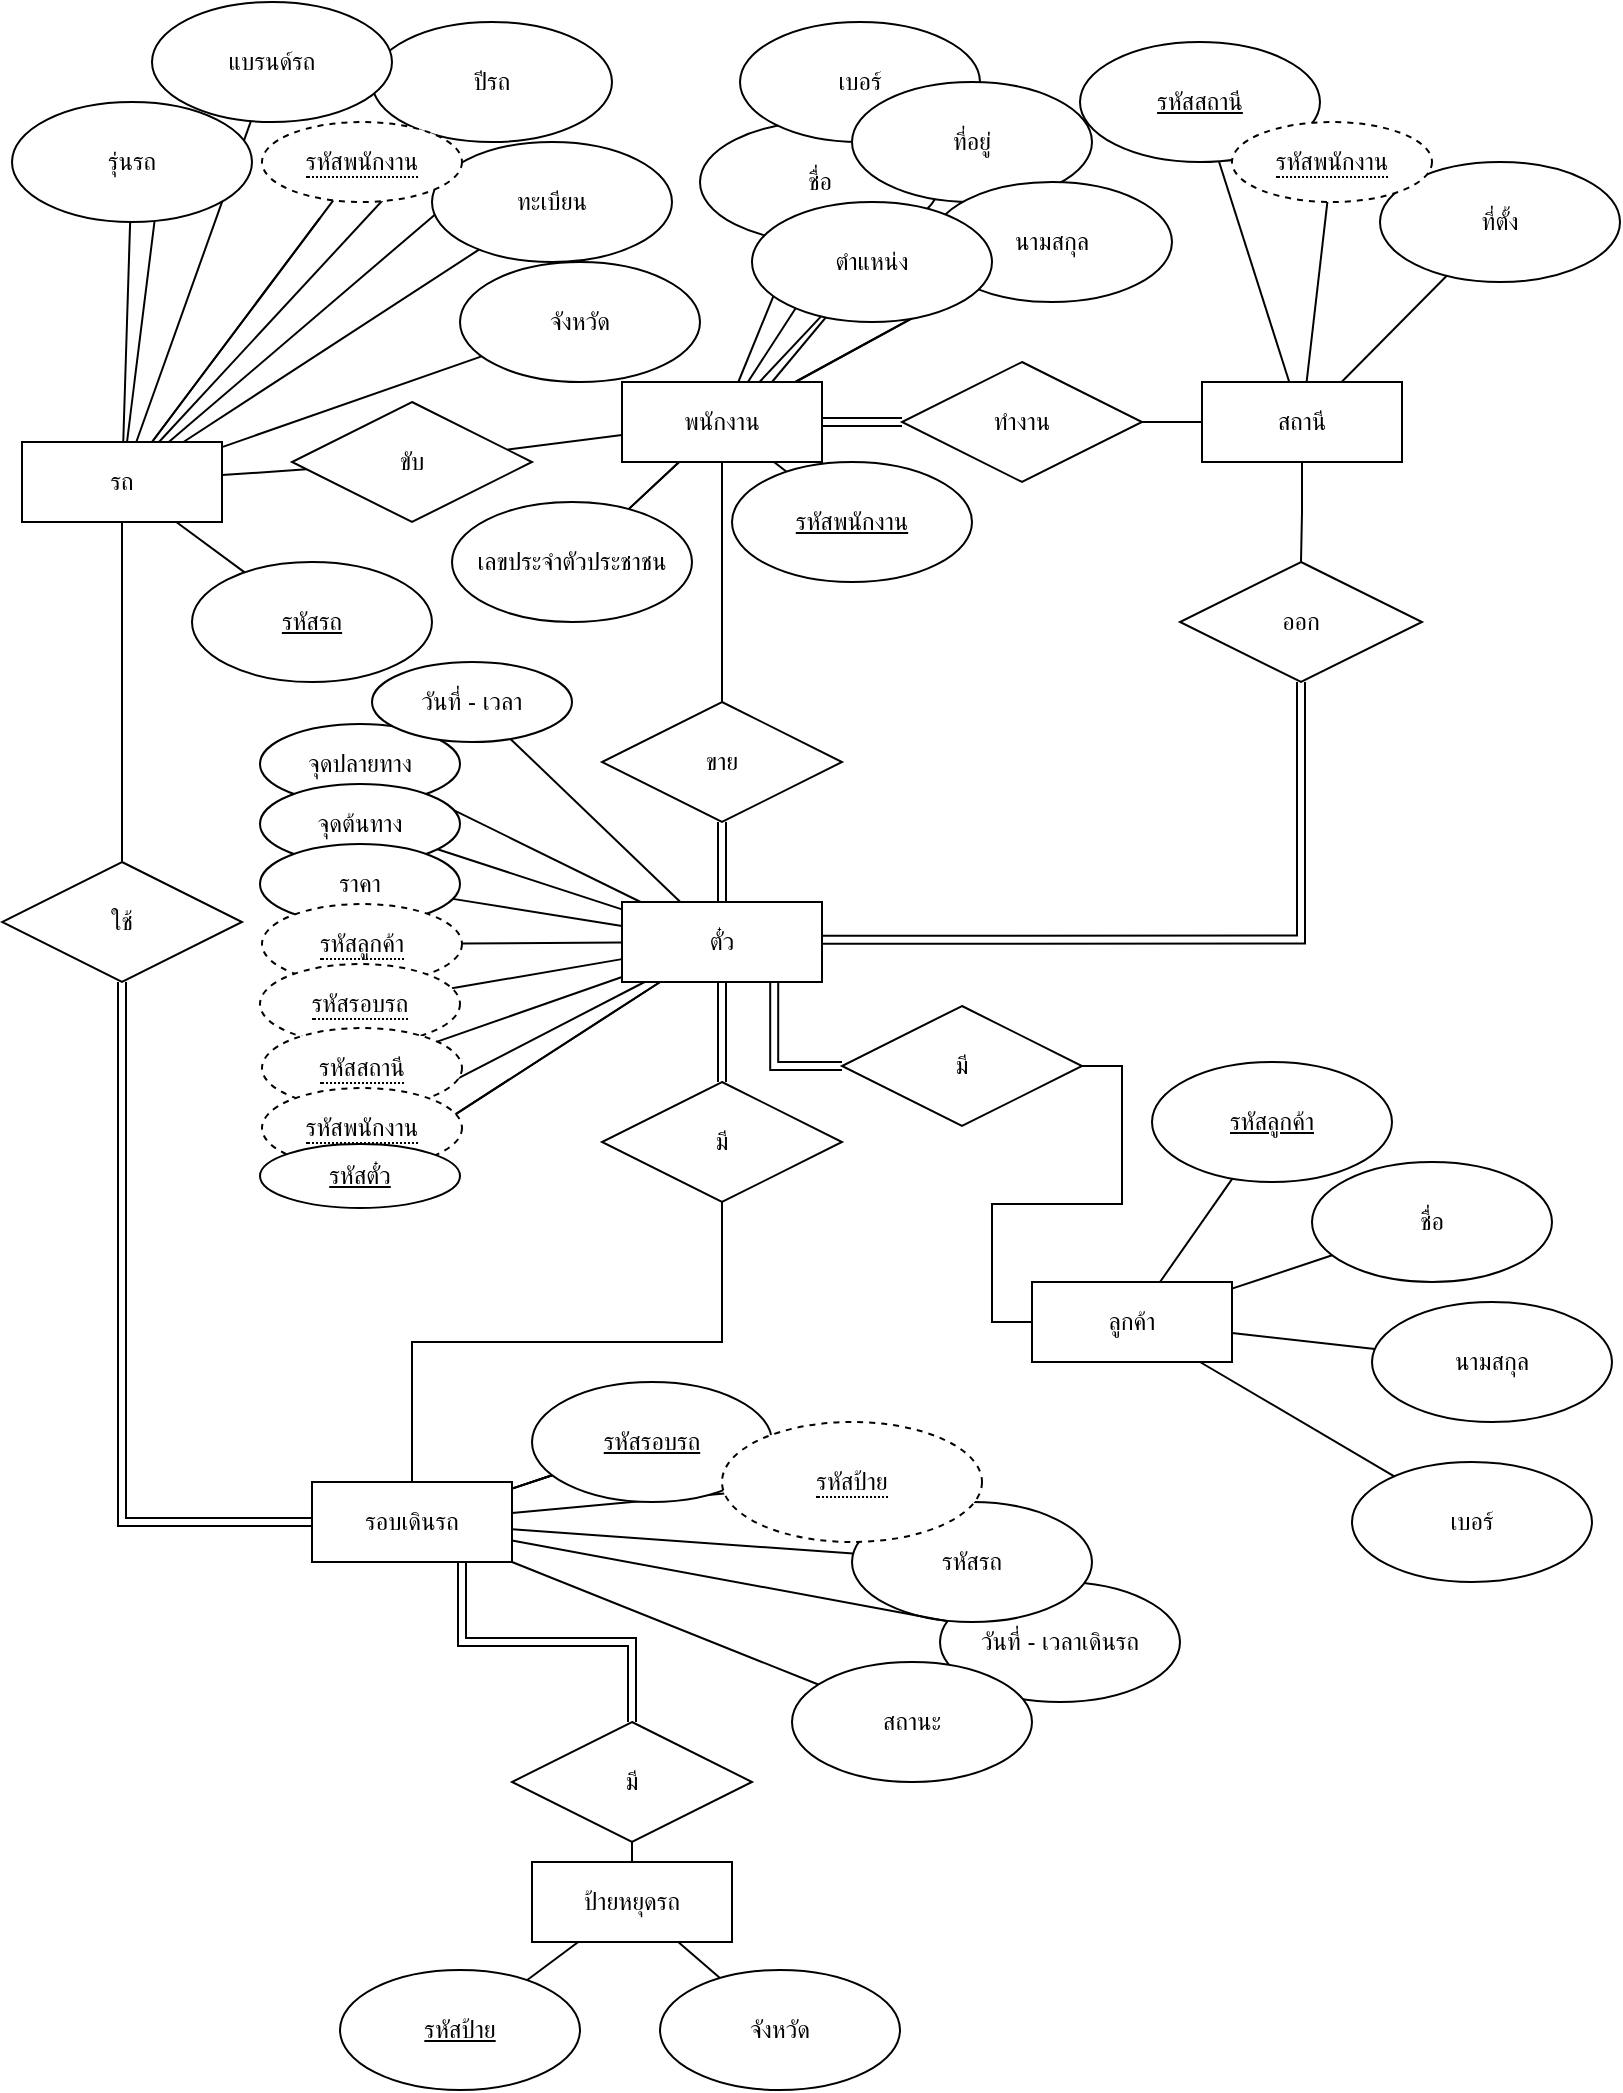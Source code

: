 <mxfile version="20.3.0" type="device"><diagram id="R2lEEEUBdFMjLlhIrx00" name="Page-1"><mxGraphModel dx="794" dy="704" grid="1" gridSize="10" guides="1" tooltips="1" connect="1" arrows="1" fold="1" page="1" pageScale="1" pageWidth="827" pageHeight="1169" math="0" shadow="0" extFonts="Permanent Marker^https://fonts.googleapis.com/css?family=Permanent+Marker"><root><mxCell id="0"/><mxCell id="1" parent="0"/><mxCell id="bOaLwNqWRYwlEml9Cq6w-16" style="rounded=0;orthogonalLoop=1;jettySize=auto;html=1;endArrow=none;endFill=0;" parent="1" source="7gDyJSc9BNdbJkwk0hYv-9" target="7gDyJSc9BNdbJkwk0hYv-102" edge="1"><mxGeometry relative="1" as="geometry"><mxPoint x="341" y="473.702" as="sourcePoint"/><mxPoint x="248.76" y="443.634" as="targetPoint"/></mxGeometry></mxCell><mxCell id="bOaLwNqWRYwlEml9Cq6w-15" style="rounded=0;orthogonalLoop=1;jettySize=auto;html=1;endArrow=none;endFill=0;" parent="1" source="7gDyJSc9BNdbJkwk0hYv-9" target="bOaLwNqWRYwlEml9Cq6w-13" edge="1"><mxGeometry relative="1" as="geometry"><mxPoint x="331" y="463.702" as="sourcePoint"/><mxPoint x="238.76" y="433.634" as="targetPoint"/></mxGeometry></mxCell><mxCell id="7gDyJSc9BNdbJkwk0hYv-48" value="" style="shape=connector;rounded=1;orthogonalLoop=1;jettySize=auto;html=1;labelBackgroundColor=default;strokeColor=default;fontFamily=Helvetica;fontSize=11;fontColor=default;endArrow=none;endFill=0;startArrow=none;" parent="1" source="7gDyJSc9BNdbJkwk0hYv-3" target="7gDyJSc9BNdbJkwk0hYv-47" edge="1"><mxGeometry relative="1" as="geometry"/></mxCell><mxCell id="7gDyJSc9BNdbJkwk0hYv-98" value="วันที่ - เวลาเดินรถ" style="ellipse;whiteSpace=wrap;html=1;" parent="1" vertex="1"><mxGeometry x="480" y="790" width="120" height="60" as="geometry"/></mxCell><mxCell id="7gDyJSc9BNdbJkwk0hYv-96" value="รหัสรถ" style="ellipse;whiteSpace=wrap;html=1;" parent="1" vertex="1"><mxGeometry x="436" y="750" width="120" height="60" as="geometry"/></mxCell><mxCell id="7gDyJSc9BNdbJkwk0hYv-49" value="ปีรถ" style="ellipse;whiteSpace=wrap;html=1;" parent="1" vertex="1"><mxGeometry x="196" y="10" width="120" height="60" as="geometry"/></mxCell><mxCell id="7gDyJSc9BNdbJkwk0hYv-47" value="แบรนด์รถ" style="ellipse;whiteSpace=wrap;html=1;" parent="1" vertex="1"><mxGeometry x="86" width="120" height="60" as="geometry"/></mxCell><mxCell id="7gDyJSc9BNdbJkwk0hYv-34" style="shape=connector;rounded=0;orthogonalLoop=1;jettySize=auto;html=1;labelBackgroundColor=default;strokeColor=default;fontFamily=Helvetica;fontSize=11;fontColor=default;endArrow=none;endFill=0;" parent="1" source="7gDyJSc9BNdbJkwk0hYv-3" target="7gDyJSc9BNdbJkwk0hYv-33" edge="1"><mxGeometry relative="1" as="geometry"/></mxCell><mxCell id="7gDyJSc9BNdbJkwk0hYv-38" style="edgeStyle=orthogonalEdgeStyle;shape=connector;rounded=0;orthogonalLoop=1;jettySize=auto;html=1;exitX=0.5;exitY=1;exitDx=0;exitDy=0;entryX=0.5;entryY=0;entryDx=0;entryDy=0;labelBackgroundColor=default;strokeColor=default;fontFamily=Helvetica;fontSize=11;fontColor=default;endArrow=none;endFill=0;" parent="1" source="7gDyJSc9BNdbJkwk0hYv-3" target="7gDyJSc9BNdbJkwk0hYv-36" edge="1"><mxGeometry relative="1" as="geometry"/></mxCell><mxCell id="7gDyJSc9BNdbJkwk0hYv-42" value="" style="shape=connector;orthogonalLoop=1;jettySize=auto;html=1;labelBackgroundColor=default;strokeColor=default;fontFamily=Helvetica;fontSize=11;fontColor=default;endArrow=none;endFill=0;" parent="1" source="7gDyJSc9BNdbJkwk0hYv-3" target="7gDyJSc9BNdbJkwk0hYv-41" edge="1"><mxGeometry relative="1" as="geometry"/></mxCell><mxCell id="7gDyJSc9BNdbJkwk0hYv-44" value="" style="shape=connector;orthogonalLoop=1;jettySize=auto;html=1;labelBackgroundColor=default;strokeColor=default;fontFamily=Helvetica;fontSize=11;fontColor=default;endArrow=none;endFill=0;shadow=0;sketch=0;entryX=1;entryY=1;entryDx=0;entryDy=0;" parent="1" source="7gDyJSc9BNdbJkwk0hYv-3" edge="1"><mxGeometry relative="1" as="geometry"><mxPoint x="233.426" y="101.213" as="targetPoint"/></mxGeometry></mxCell><mxCell id="7gDyJSc9BNdbJkwk0hYv-46" value="" style="shape=connector;rounded=1;orthogonalLoop=1;jettySize=auto;html=1;labelBackgroundColor=default;strokeColor=default;fontFamily=Helvetica;fontSize=11;fontColor=default;endArrow=none;endFill=0;entryX=0.595;entryY=0.975;entryDx=0;entryDy=0;entryPerimeter=0;" parent="1" source="7gDyJSc9BNdbJkwk0hYv-3" target="7gDyJSc9BNdbJkwk0hYv-45" edge="1"><mxGeometry relative="1" as="geometry"/></mxCell><mxCell id="7gDyJSc9BNdbJkwk0hYv-54" value="" style="shape=connector;rounded=1;orthogonalLoop=1;jettySize=auto;html=1;labelBackgroundColor=default;strokeColor=default;fontFamily=Helvetica;fontSize=11;fontColor=default;endArrow=none;endFill=0;" parent="1" source="7gDyJSc9BNdbJkwk0hYv-3" target="7gDyJSc9BNdbJkwk0hYv-53" edge="1"><mxGeometry relative="1" as="geometry"/></mxCell><mxCell id="7gDyJSc9BNdbJkwk0hYv-133" style="edgeStyle=none;shape=connector;rounded=1;orthogonalLoop=1;jettySize=auto;html=1;labelBackgroundColor=default;strokeColor=default;fontFamily=Helvetica;fontSize=11;fontColor=default;startFill=1;endArrow=none;endFill=0;startArrow=none;" parent="1" source="7gDyJSc9BNdbJkwk0hYv-3" target="7gDyJSc9BNdbJkwk0hYv-49" edge="1"><mxGeometry relative="1" as="geometry"/></mxCell><mxCell id="7gDyJSc9BNdbJkwk0hYv-3" value="รถ" style="whiteSpace=wrap;html=1;align=center;" parent="1" vertex="1"><mxGeometry x="21" y="220" width="100" height="40" as="geometry"/></mxCell><mxCell id="7gDyJSc9BNdbJkwk0hYv-15" style="edgeStyle=orthogonalEdgeStyle;shape=connector;rounded=0;orthogonalLoop=1;jettySize=auto;html=1;exitX=0.5;exitY=1;exitDx=0;exitDy=0;entryX=0.5;entryY=0;entryDx=0;entryDy=0;labelBackgroundColor=default;strokeColor=default;fontFamily=Helvetica;fontSize=11;fontColor=default;endArrow=none;endFill=0;" parent="1" source="7gDyJSc9BNdbJkwk0hYv-4" target="7gDyJSc9BNdbJkwk0hYv-14" edge="1"><mxGeometry relative="1" as="geometry"/></mxCell><mxCell id="7gDyJSc9BNdbJkwk0hYv-31" style="edgeStyle=orthogonalEdgeStyle;shape=link;rounded=0;orthogonalLoop=1;jettySize=auto;html=1;exitX=1;exitY=0.5;exitDx=0;exitDy=0;entryX=0;entryY=0.5;entryDx=0;entryDy=0;labelBackgroundColor=default;strokeColor=default;fontFamily=Helvetica;fontSize=11;fontColor=default;endArrow=none;endFill=0;" parent="1" source="7gDyJSc9BNdbJkwk0hYv-4" target="7gDyJSc9BNdbJkwk0hYv-30" edge="1"><mxGeometry relative="1" as="geometry"/></mxCell><mxCell id="7gDyJSc9BNdbJkwk0hYv-57" value="" style="shape=connector;rounded=1;orthogonalLoop=1;jettySize=auto;html=1;labelBackgroundColor=default;strokeColor=default;fontFamily=Helvetica;fontSize=11;fontColor=default;startFill=1;endArrow=none;endFill=0;" parent="1" source="7gDyJSc9BNdbJkwk0hYv-4" target="7gDyJSc9BNdbJkwk0hYv-56" edge="1"><mxGeometry relative="1" as="geometry"/></mxCell><mxCell id="7gDyJSc9BNdbJkwk0hYv-61" value="" style="shape=connector;rounded=1;orthogonalLoop=1;jettySize=auto;html=1;labelBackgroundColor=default;strokeColor=default;fontFamily=Helvetica;fontSize=11;fontColor=default;startFill=1;endArrow=none;endFill=0;" parent="1" source="7gDyJSc9BNdbJkwk0hYv-4" target="7gDyJSc9BNdbJkwk0hYv-60" edge="1"><mxGeometry relative="1" as="geometry"/></mxCell><mxCell id="7gDyJSc9BNdbJkwk0hYv-62" value="" style="shape=connector;rounded=1;orthogonalLoop=1;jettySize=auto;html=1;labelBackgroundColor=default;strokeColor=default;fontFamily=Helvetica;fontSize=11;fontColor=default;startFill=1;endArrow=none;endFill=0;" parent="1" source="7gDyJSc9BNdbJkwk0hYv-4" target="7gDyJSc9BNdbJkwk0hYv-58" edge="1"><mxGeometry relative="1" as="geometry"/></mxCell><mxCell id="7gDyJSc9BNdbJkwk0hYv-67" value="" style="shape=connector;rounded=1;orthogonalLoop=1;jettySize=auto;html=1;labelBackgroundColor=default;strokeColor=default;fontFamily=Helvetica;fontSize=11;fontColor=default;startFill=1;endArrow=none;endFill=0;startArrow=none;exitX=0.75;exitY=0;exitDx=0;exitDy=0;" parent="1" source="7gDyJSc9BNdbJkwk0hYv-4" target="7gDyJSc9BNdbJkwk0hYv-66" edge="1"><mxGeometry relative="1" as="geometry"/></mxCell><mxCell id="7gDyJSc9BNdbJkwk0hYv-69" value="" style="shape=connector;rounded=1;orthogonalLoop=1;jettySize=auto;html=1;labelBackgroundColor=default;strokeColor=default;fontFamily=Helvetica;fontSize=11;fontColor=default;startFill=1;endArrow=none;endFill=0;" parent="1" source="7gDyJSc9BNdbJkwk0hYv-4" target="7gDyJSc9BNdbJkwk0hYv-68" edge="1"><mxGeometry relative="1" as="geometry"/></mxCell><mxCell id="wVyU1GCvW2kwaJxuCQ8y-5" style="edgeStyle=none;rounded=0;orthogonalLoop=1;jettySize=auto;html=1;endArrow=none;endFill=0;" edge="1" parent="1" source="7gDyJSc9BNdbJkwk0hYv-4" target="wVyU1GCvW2kwaJxuCQ8y-4"><mxGeometry relative="1" as="geometry"/></mxCell><mxCell id="7gDyJSc9BNdbJkwk0hYv-4" value="พนักงาน" style="whiteSpace=wrap;html=1;align=center;" parent="1" vertex="1"><mxGeometry x="321" y="190" width="100" height="40" as="geometry"/></mxCell><mxCell id="7gDyJSc9BNdbJkwk0hYv-18" style="edgeStyle=orthogonalEdgeStyle;shape=connector;rounded=0;orthogonalLoop=1;jettySize=auto;html=1;exitX=0.5;exitY=1;exitDx=0;exitDy=0;entryX=0.5;entryY=0;entryDx=0;entryDy=0;labelBackgroundColor=default;strokeColor=default;fontFamily=Helvetica;fontSize=11;fontColor=default;endArrow=none;endFill=0;" parent="1" source="7gDyJSc9BNdbJkwk0hYv-5" target="7gDyJSc9BNdbJkwk0hYv-17" edge="1"><mxGeometry relative="1" as="geometry"/></mxCell><mxCell id="7gDyJSc9BNdbJkwk0hYv-72" value="" style="edgeStyle=none;shape=connector;rounded=1;orthogonalLoop=1;jettySize=auto;html=1;labelBackgroundColor=default;strokeColor=default;fontFamily=Helvetica;fontSize=11;fontColor=default;startFill=1;endArrow=none;endFill=0;" parent="1" source="7gDyJSc9BNdbJkwk0hYv-5" target="7gDyJSc9BNdbJkwk0hYv-71" edge="1"><mxGeometry relative="1" as="geometry"/></mxCell><mxCell id="7gDyJSc9BNdbJkwk0hYv-74" value="" style="edgeStyle=none;shape=connector;rounded=1;orthogonalLoop=1;jettySize=auto;html=1;labelBackgroundColor=default;strokeColor=default;fontFamily=Helvetica;fontSize=11;fontColor=default;startFill=1;endArrow=none;endFill=0;" parent="1" source="7gDyJSc9BNdbJkwk0hYv-5" target="bOaLwNqWRYwlEml9Cq6w-3" edge="1"><mxGeometry relative="1" as="geometry"/></mxCell><mxCell id="7gDyJSc9BNdbJkwk0hYv-76" value="" style="edgeStyle=none;shape=connector;rounded=1;orthogonalLoop=1;jettySize=auto;html=1;labelBackgroundColor=default;strokeColor=default;fontFamily=Helvetica;fontSize=11;fontColor=default;startFill=1;endArrow=none;endFill=0;" parent="1" source="7gDyJSc9BNdbJkwk0hYv-5" target="7gDyJSc9BNdbJkwk0hYv-75" edge="1"><mxGeometry relative="1" as="geometry"/></mxCell><mxCell id="7gDyJSc9BNdbJkwk0hYv-5" value="สถานี" style="whiteSpace=wrap;html=1;align=center;" parent="1" vertex="1"><mxGeometry x="611" y="190" width="100" height="40" as="geometry"/></mxCell><mxCell id="7gDyJSc9BNdbJkwk0hYv-28" style="shape=connector;rounded=0;orthogonalLoop=1;jettySize=auto;html=1;exitX=0.5;exitY=0;exitDx=0;exitDy=0;labelBackgroundColor=default;strokeColor=default;fontFamily=Helvetica;fontSize=11;fontColor=default;endArrow=none;endFill=0;" parent="1" source="7gDyJSc9BNdbJkwk0hYv-7" target="7gDyJSc9BNdbJkwk0hYv-27" edge="1"><mxGeometry relative="1" as="geometry"/></mxCell><mxCell id="7gDyJSc9BNdbJkwk0hYv-82" value="" style="edgeStyle=none;shape=connector;rounded=1;orthogonalLoop=1;jettySize=auto;html=1;labelBackgroundColor=default;strokeColor=default;fontFamily=Helvetica;fontSize=11;fontColor=default;startFill=1;endArrow=none;endFill=0;" parent="1" source="7gDyJSc9BNdbJkwk0hYv-7" target="7gDyJSc9BNdbJkwk0hYv-81" edge="1"><mxGeometry relative="1" as="geometry"/></mxCell><mxCell id="7gDyJSc9BNdbJkwk0hYv-86" value="" style="edgeStyle=none;shape=connector;rounded=1;orthogonalLoop=1;jettySize=auto;html=1;labelBackgroundColor=default;strokeColor=default;fontFamily=Helvetica;fontSize=11;fontColor=default;startFill=1;endArrow=none;endFill=0;" parent="1" source="7gDyJSc9BNdbJkwk0hYv-7" target="7gDyJSc9BNdbJkwk0hYv-85" edge="1"><mxGeometry relative="1" as="geometry"/></mxCell><mxCell id="7gDyJSc9BNdbJkwk0hYv-7" value="ป้ายหยุดรถ" style="whiteSpace=wrap;html=1;align=center;" parent="1" vertex="1"><mxGeometry x="276" y="930" width="100" height="40" as="geometry"/></mxCell><mxCell id="7gDyJSc9BNdbJkwk0hYv-21" style="edgeStyle=orthogonalEdgeStyle;shape=connector;rounded=0;orthogonalLoop=1;jettySize=auto;html=1;exitX=0.5;exitY=0;exitDx=0;exitDy=0;entryX=0.5;entryY=1;entryDx=0;entryDy=0;labelBackgroundColor=default;strokeColor=default;fontFamily=Helvetica;fontSize=11;fontColor=default;endArrow=none;endFill=0;" parent="1" source="7gDyJSc9BNdbJkwk0hYv-8" target="7gDyJSc9BNdbJkwk0hYv-20" edge="1"><mxGeometry relative="1" as="geometry"/></mxCell><mxCell id="7gDyJSc9BNdbJkwk0hYv-89" value="" style="edgeStyle=none;shape=connector;rounded=1;orthogonalLoop=1;jettySize=auto;html=1;labelBackgroundColor=default;strokeColor=default;fontFamily=Helvetica;fontSize=11;fontColor=default;startFill=1;endArrow=none;endFill=0;" parent="1" source="7gDyJSc9BNdbJkwk0hYv-8" target="7gDyJSc9BNdbJkwk0hYv-88" edge="1"><mxGeometry relative="1" as="geometry"/></mxCell><mxCell id="7gDyJSc9BNdbJkwk0hYv-90" value="" style="edgeStyle=none;shape=connector;rounded=1;orthogonalLoop=1;jettySize=auto;html=1;labelBackgroundColor=default;strokeColor=default;fontFamily=Helvetica;fontSize=11;fontColor=default;startFill=1;endArrow=none;endFill=0;" parent="1" source="7gDyJSc9BNdbJkwk0hYv-8" target="7gDyJSc9BNdbJkwk0hYv-88" edge="1"><mxGeometry relative="1" as="geometry"/></mxCell><mxCell id="7gDyJSc9BNdbJkwk0hYv-92" value="" style="edgeStyle=none;shape=connector;rounded=1;orthogonalLoop=1;jettySize=auto;html=1;labelBackgroundColor=default;strokeColor=default;fontFamily=Helvetica;fontSize=11;fontColor=default;startFill=1;endArrow=none;endFill=0;" parent="1" source="7gDyJSc9BNdbJkwk0hYv-8" target="bOaLwNqWRYwlEml9Cq6w-17" edge="1"><mxGeometry relative="1" as="geometry"><mxPoint x="356.298" y="752.985" as="targetPoint"/></mxGeometry></mxCell><mxCell id="7gDyJSc9BNdbJkwk0hYv-93" value="" style="edgeStyle=none;shape=connector;rounded=1;orthogonalLoop=1;jettySize=auto;html=1;labelBackgroundColor=default;strokeColor=default;fontFamily=Helvetica;fontSize=11;fontColor=default;startFill=1;endArrow=none;endFill=0;" parent="1" source="7gDyJSc9BNdbJkwk0hYv-8" target="7gDyJSc9BNdbJkwk0hYv-88" edge="1"><mxGeometry relative="1" as="geometry"/></mxCell><mxCell id="7gDyJSc9BNdbJkwk0hYv-97" value="" style="edgeStyle=none;shape=connector;rounded=1;orthogonalLoop=1;jettySize=auto;html=1;labelBackgroundColor=default;strokeColor=default;fontFamily=Helvetica;fontSize=11;fontColor=default;startFill=1;endArrow=none;endFill=0;" parent="1" source="7gDyJSc9BNdbJkwk0hYv-8" target="7gDyJSc9BNdbJkwk0hYv-96" edge="1"><mxGeometry relative="1" as="geometry"/></mxCell><mxCell id="7gDyJSc9BNdbJkwk0hYv-99" value="" style="edgeStyle=none;shape=connector;rounded=1;orthogonalLoop=1;jettySize=auto;html=1;labelBackgroundColor=default;strokeColor=default;fontFamily=Helvetica;fontSize=11;fontColor=default;startFill=1;endArrow=none;endFill=0;" parent="1" source="7gDyJSc9BNdbJkwk0hYv-8" target="7gDyJSc9BNdbJkwk0hYv-98" edge="1"><mxGeometry relative="1" as="geometry"/></mxCell><mxCell id="7gDyJSc9BNdbJkwk0hYv-101" value="" style="edgeStyle=none;shape=connector;rounded=1;orthogonalLoop=1;jettySize=auto;html=1;labelBackgroundColor=default;strokeColor=default;fontFamily=Helvetica;fontSize=11;fontColor=default;startFill=1;endArrow=none;endFill=0;" parent="1" source="7gDyJSc9BNdbJkwk0hYv-8" target="7gDyJSc9BNdbJkwk0hYv-100" edge="1"><mxGeometry relative="1" as="geometry"/></mxCell><mxCell id="7gDyJSc9BNdbJkwk0hYv-8" value="รอบเดินรถ" style="whiteSpace=wrap;html=1;align=center;" parent="1" vertex="1"><mxGeometry x="166" y="740" width="100" height="40" as="geometry"/></mxCell><mxCell id="7gDyJSc9BNdbJkwk0hYv-12" style="edgeStyle=orthogonalEdgeStyle;rounded=0;orthogonalLoop=1;jettySize=auto;html=1;exitX=0.761;exitY=0.999;exitDx=0;exitDy=0;entryX=0;entryY=0.5;entryDx=0;entryDy=0;endArrow=none;endFill=0;shape=link;exitPerimeter=0;" parent="1" source="7gDyJSc9BNdbJkwk0hYv-9" target="7gDyJSc9BNdbJkwk0hYv-11" edge="1"><mxGeometry relative="1" as="geometry"/></mxCell><mxCell id="7gDyJSc9BNdbJkwk0hYv-103" value="" style="edgeStyle=none;shape=connector;rounded=1;orthogonalLoop=1;jettySize=auto;html=1;labelBackgroundColor=default;strokeColor=default;fontFamily=Helvetica;fontSize=11;fontColor=default;startFill=1;endArrow=none;endFill=0;" parent="1" source="7gDyJSc9BNdbJkwk0hYv-9" target="7gDyJSc9BNdbJkwk0hYv-102" edge="1"><mxGeometry relative="1" as="geometry"/></mxCell><mxCell id="7gDyJSc9BNdbJkwk0hYv-105" value="" style="edgeStyle=none;shape=connector;rounded=1;orthogonalLoop=1;jettySize=auto;html=1;labelBackgroundColor=default;strokeColor=default;fontFamily=Helvetica;fontSize=11;fontColor=default;startFill=1;endArrow=none;endFill=0;" parent="1" source="7gDyJSc9BNdbJkwk0hYv-9" target="bOaLwNqWRYwlEml9Cq6w-6" edge="1"><mxGeometry relative="1" as="geometry"><mxPoint x="262.852" y="513.259" as="targetPoint"/></mxGeometry></mxCell><mxCell id="7gDyJSc9BNdbJkwk0hYv-107" value="" style="edgeStyle=none;shape=connector;rounded=1;orthogonalLoop=1;jettySize=auto;html=1;labelBackgroundColor=default;strokeColor=default;fontFamily=Helvetica;fontSize=11;fontColor=default;startFill=1;endArrow=none;endFill=0;" parent="1" source="7gDyJSc9BNdbJkwk0hYv-9" target="bOaLwNqWRYwlEml9Cq6w-8" edge="1"><mxGeometry relative="1" as="geometry"><mxPoint x="273.719" y="483.808" as="targetPoint"/></mxGeometry></mxCell><mxCell id="7gDyJSc9BNdbJkwk0hYv-111" value="" style="edgeStyle=none;shape=connector;rounded=1;orthogonalLoop=1;jettySize=auto;html=1;labelBackgroundColor=default;strokeColor=default;fontFamily=Helvetica;fontSize=11;fontColor=default;startFill=1;endArrow=none;endFill=0;" parent="1" source="7gDyJSc9BNdbJkwk0hYv-9" target="bOaLwNqWRYwlEml9Cq6w-10" edge="1"><mxGeometry relative="1" as="geometry"><mxPoint x="233.765" y="439.672" as="targetPoint"/></mxGeometry></mxCell><mxCell id="7gDyJSc9BNdbJkwk0hYv-116" value="" style="edgeStyle=none;shape=connector;rounded=1;orthogonalLoop=1;jettySize=auto;html=1;labelBackgroundColor=default;strokeColor=default;fontFamily=Helvetica;fontSize=11;fontColor=default;startFill=1;endArrow=none;endFill=0;" parent="1" source="7gDyJSc9BNdbJkwk0hYv-9" target="7gDyJSc9BNdbJkwk0hYv-115" edge="1"><mxGeometry relative="1" as="geometry"/></mxCell><mxCell id="bOaLwNqWRYwlEml9Cq6w-14" style="rounded=0;orthogonalLoop=1;jettySize=auto;html=1;endArrow=none;endFill=0;" parent="1" source="7gDyJSc9BNdbJkwk0hYv-9" target="bOaLwNqWRYwlEml9Cq6w-12" edge="1"><mxGeometry relative="1" as="geometry"/></mxCell><mxCell id="wVyU1GCvW2kwaJxuCQ8y-2" style="rounded=0;orthogonalLoop=1;jettySize=auto;html=1;endArrow=none;endFill=0;" edge="1" parent="1" source="7gDyJSc9BNdbJkwk0hYv-9" target="wVyU1GCvW2kwaJxuCQ8y-1"><mxGeometry relative="1" as="geometry"/></mxCell><mxCell id="7gDyJSc9BNdbJkwk0hYv-9" value="ตั๋ว" style="whiteSpace=wrap;html=1;align=center;" parent="1" vertex="1"><mxGeometry x="321" y="450" width="100" height="40" as="geometry"/></mxCell><mxCell id="7gDyJSc9BNdbJkwk0hYv-13" style="edgeStyle=orthogonalEdgeStyle;rounded=0;orthogonalLoop=1;jettySize=auto;html=1;exitX=0;exitY=0.5;exitDx=0;exitDy=0;entryX=1;entryY=0.5;entryDx=0;entryDy=0;endArrow=none;endFill=0;" parent="1" source="7gDyJSc9BNdbJkwk0hYv-10" target="7gDyJSc9BNdbJkwk0hYv-11" edge="1"><mxGeometry relative="1" as="geometry"/></mxCell><mxCell id="7gDyJSc9BNdbJkwk0hYv-118" value="" style="edgeStyle=none;shape=connector;rounded=1;orthogonalLoop=1;jettySize=auto;html=1;labelBackgroundColor=default;strokeColor=default;fontFamily=Helvetica;fontSize=11;fontColor=default;startFill=1;endArrow=none;endFill=0;" parent="1" source="7gDyJSc9BNdbJkwk0hYv-10" target="7gDyJSc9BNdbJkwk0hYv-117" edge="1"><mxGeometry relative="1" as="geometry"/></mxCell><mxCell id="7gDyJSc9BNdbJkwk0hYv-120" value="" style="edgeStyle=none;shape=connector;rounded=1;orthogonalLoop=1;jettySize=auto;html=1;labelBackgroundColor=default;strokeColor=default;fontFamily=Helvetica;fontSize=11;fontColor=default;startFill=1;endArrow=none;endFill=0;" parent="1" source="7gDyJSc9BNdbJkwk0hYv-10" target="7gDyJSc9BNdbJkwk0hYv-119" edge="1"><mxGeometry relative="1" as="geometry"/></mxCell><mxCell id="7gDyJSc9BNdbJkwk0hYv-122" value="" style="edgeStyle=none;shape=connector;rounded=1;orthogonalLoop=1;jettySize=auto;html=1;labelBackgroundColor=default;strokeColor=default;fontFamily=Helvetica;fontSize=11;fontColor=default;startFill=1;endArrow=none;endFill=0;" parent="1" source="7gDyJSc9BNdbJkwk0hYv-10" target="7gDyJSc9BNdbJkwk0hYv-121" edge="1"><mxGeometry relative="1" as="geometry"/></mxCell><mxCell id="7gDyJSc9BNdbJkwk0hYv-124" value="" style="edgeStyle=none;shape=connector;rounded=1;orthogonalLoop=1;jettySize=auto;html=1;labelBackgroundColor=default;strokeColor=default;fontFamily=Helvetica;fontSize=11;fontColor=default;startFill=1;endArrow=none;endFill=0;" parent="1" source="7gDyJSc9BNdbJkwk0hYv-10" target="7gDyJSc9BNdbJkwk0hYv-123" edge="1"><mxGeometry relative="1" as="geometry"/></mxCell><mxCell id="7gDyJSc9BNdbJkwk0hYv-10" value="ลูกค้า" style="whiteSpace=wrap;html=1;align=center;" parent="1" vertex="1"><mxGeometry x="526" y="640" width="100" height="40" as="geometry"/></mxCell><mxCell id="7gDyJSc9BNdbJkwk0hYv-11" value="มี" style="shape=rhombus;perimeter=rhombusPerimeter;whiteSpace=wrap;html=1;align=center;" parent="1" vertex="1"><mxGeometry x="431" y="502" width="120" height="60" as="geometry"/></mxCell><mxCell id="7gDyJSc9BNdbJkwk0hYv-16" style="edgeStyle=orthogonalEdgeStyle;shape=link;rounded=0;orthogonalLoop=1;jettySize=auto;html=1;exitX=0.5;exitY=1;exitDx=0;exitDy=0;entryX=0.5;entryY=0;entryDx=0;entryDy=0;labelBackgroundColor=default;strokeColor=default;fontFamily=Helvetica;fontSize=11;fontColor=default;endArrow=none;endFill=0;" parent="1" source="7gDyJSc9BNdbJkwk0hYv-14" target="7gDyJSc9BNdbJkwk0hYv-9" edge="1"><mxGeometry relative="1" as="geometry"/></mxCell><mxCell id="7gDyJSc9BNdbJkwk0hYv-14" value="ขาย" style="shape=rhombus;perimeter=rhombusPerimeter;whiteSpace=wrap;html=1;align=center;" parent="1" vertex="1"><mxGeometry x="311" y="350" width="120" height="60" as="geometry"/></mxCell><mxCell id="7gDyJSc9BNdbJkwk0hYv-19" style="edgeStyle=orthogonalEdgeStyle;shape=link;rounded=0;orthogonalLoop=1;jettySize=auto;html=1;exitX=0.5;exitY=1;exitDx=0;exitDy=0;entryX=1;entryY=0.471;entryDx=0;entryDy=0;labelBackgroundColor=default;strokeColor=default;fontFamily=Helvetica;fontSize=11;fontColor=default;endArrow=none;endFill=0;entryPerimeter=0;" parent="1" source="7gDyJSc9BNdbJkwk0hYv-17" target="7gDyJSc9BNdbJkwk0hYv-9" edge="1"><mxGeometry relative="1" as="geometry"/></mxCell><mxCell id="7gDyJSc9BNdbJkwk0hYv-17" value="ออก" style="shape=rhombus;perimeter=rhombusPerimeter;whiteSpace=wrap;html=1;align=center;" parent="1" vertex="1"><mxGeometry x="600" y="280" width="121" height="60" as="geometry"/></mxCell><mxCell id="7gDyJSc9BNdbJkwk0hYv-22" style="edgeStyle=orthogonalEdgeStyle;shape=link;rounded=0;orthogonalLoop=1;jettySize=auto;html=1;exitX=0.5;exitY=0;exitDx=0;exitDy=0;labelBackgroundColor=default;strokeColor=default;fontFamily=Helvetica;fontSize=11;fontColor=default;endArrow=none;endFill=0;" parent="1" source="7gDyJSc9BNdbJkwk0hYv-20" target="7gDyJSc9BNdbJkwk0hYv-9" edge="1"><mxGeometry relative="1" as="geometry"/></mxCell><mxCell id="7gDyJSc9BNdbJkwk0hYv-20" value="มี" style="shape=rhombus;perimeter=rhombusPerimeter;whiteSpace=wrap;html=1;align=center;" parent="1" vertex="1"><mxGeometry x="311" y="540" width="120" height="60" as="geometry"/></mxCell><mxCell id="7gDyJSc9BNdbJkwk0hYv-29" style="edgeStyle=orthogonalEdgeStyle;shape=link;rounded=0;orthogonalLoop=1;jettySize=auto;html=1;exitX=0.5;exitY=0;exitDx=0;exitDy=0;entryX=0.75;entryY=1;entryDx=0;entryDy=0;labelBackgroundColor=default;strokeColor=default;fontFamily=Helvetica;fontSize=11;fontColor=default;endArrow=none;endFill=0;" parent="1" source="7gDyJSc9BNdbJkwk0hYv-27" target="7gDyJSc9BNdbJkwk0hYv-8" edge="1"><mxGeometry relative="1" as="geometry"/></mxCell><mxCell id="7gDyJSc9BNdbJkwk0hYv-27" value="มี" style="shape=rhombus;perimeter=rhombusPerimeter;whiteSpace=wrap;html=1;align=center;" parent="1" vertex="1"><mxGeometry x="266" y="860" width="120" height="60" as="geometry"/></mxCell><mxCell id="7gDyJSc9BNdbJkwk0hYv-32" style="edgeStyle=orthogonalEdgeStyle;shape=connector;rounded=0;orthogonalLoop=1;jettySize=auto;html=1;exitX=1;exitY=0.5;exitDx=0;exitDy=0;entryX=0;entryY=0.5;entryDx=0;entryDy=0;labelBackgroundColor=default;strokeColor=default;fontFamily=Helvetica;fontSize=11;fontColor=default;endArrow=none;endFill=0;" parent="1" source="7gDyJSc9BNdbJkwk0hYv-30" target="7gDyJSc9BNdbJkwk0hYv-5" edge="1"><mxGeometry relative="1" as="geometry"/></mxCell><mxCell id="7gDyJSc9BNdbJkwk0hYv-30" value="ทำงาน" style="shape=rhombus;perimeter=rhombusPerimeter;whiteSpace=wrap;html=1;align=center;" parent="1" vertex="1"><mxGeometry x="461" y="180" width="120" height="60" as="geometry"/></mxCell><mxCell id="7gDyJSc9BNdbJkwk0hYv-35" style="shape=connector;rounded=0;orthogonalLoop=1;jettySize=auto;html=1;labelBackgroundColor=default;strokeColor=default;fontFamily=Helvetica;fontSize=11;fontColor=default;endArrow=none;endFill=0;" parent="1" source="7gDyJSc9BNdbJkwk0hYv-33" target="7gDyJSc9BNdbJkwk0hYv-4" edge="1"><mxGeometry relative="1" as="geometry"/></mxCell><mxCell id="7gDyJSc9BNdbJkwk0hYv-33" value="ขับ" style="shape=rhombus;perimeter=rhombusPerimeter;whiteSpace=wrap;html=1;align=center;" parent="1" vertex="1"><mxGeometry x="156" y="200" width="120" height="60" as="geometry"/></mxCell><mxCell id="7gDyJSc9BNdbJkwk0hYv-39" style="edgeStyle=orthogonalEdgeStyle;shape=link;rounded=0;orthogonalLoop=1;jettySize=auto;html=1;exitX=0.5;exitY=1;exitDx=0;exitDy=0;entryX=0;entryY=0.5;entryDx=0;entryDy=0;labelBackgroundColor=default;strokeColor=default;fontFamily=Helvetica;fontSize=11;fontColor=default;endArrow=none;endFill=0;" parent="1" source="7gDyJSc9BNdbJkwk0hYv-36" target="7gDyJSc9BNdbJkwk0hYv-8" edge="1"><mxGeometry relative="1" as="geometry"/></mxCell><mxCell id="7gDyJSc9BNdbJkwk0hYv-36" value="ใช้" style="shape=rhombus;perimeter=rhombusPerimeter;whiteSpace=wrap;html=1;align=center;" parent="1" vertex="1"><mxGeometry x="11" y="430" width="120" height="60" as="geometry"/></mxCell><mxCell id="7gDyJSc9BNdbJkwk0hYv-41" value="&lt;u&gt;รหัสรถ&lt;/u&gt;" style="ellipse;whiteSpace=wrap;html=1;" parent="1" vertex="1"><mxGeometry x="106" y="280" width="120" height="60" as="geometry"/></mxCell><mxCell id="7gDyJSc9BNdbJkwk0hYv-130" style="edgeStyle=none;shape=connector;rounded=1;orthogonalLoop=1;jettySize=auto;html=1;labelBackgroundColor=default;strokeColor=default;fontFamily=Helvetica;fontSize=11;fontColor=default;startFill=1;endArrow=none;endFill=0;" parent="1" source="7gDyJSc9BNdbJkwk0hYv-51" target="7gDyJSc9BNdbJkwk0hYv-3" edge="1"><mxGeometry relative="1" as="geometry"/></mxCell><mxCell id="7gDyJSc9BNdbJkwk0hYv-51" value="ทะเบียน" style="ellipse;whiteSpace=wrap;html=1;" parent="1" vertex="1"><mxGeometry x="226" y="70" width="120" height="60" as="geometry"/></mxCell><mxCell id="7gDyJSc9BNdbJkwk0hYv-53" value="จังหวัด" style="ellipse;whiteSpace=wrap;html=1;" parent="1" vertex="1"><mxGeometry x="240" y="130" width="120" height="60" as="geometry"/></mxCell><mxCell id="7gDyJSc9BNdbJkwk0hYv-56" value="&lt;u&gt;รหัสพนักงาน&lt;/u&gt;" style="ellipse;whiteSpace=wrap;html=1;" parent="1" vertex="1"><mxGeometry x="376" y="230" width="120" height="60" as="geometry"/></mxCell><mxCell id="7gDyJSc9BNdbJkwk0hYv-129" style="edgeStyle=none;shape=connector;rounded=1;orthogonalLoop=1;jettySize=auto;html=1;exitX=1;exitY=0;exitDx=0;exitDy=0;labelBackgroundColor=default;strokeColor=default;fontFamily=Helvetica;fontSize=11;fontColor=default;startFill=1;endArrow=none;endFill=0;" parent="1" source="7gDyJSc9BNdbJkwk0hYv-58" target="7gDyJSc9BNdbJkwk0hYv-4" edge="1"><mxGeometry relative="1" as="geometry"/></mxCell><mxCell id="7gDyJSc9BNdbJkwk0hYv-58" value="ชื่อ" style="ellipse;whiteSpace=wrap;html=1;" parent="1" vertex="1"><mxGeometry x="360" y="60" width="120" height="60" as="geometry"/></mxCell><mxCell id="7gDyJSc9BNdbJkwk0hYv-63" value="เบอร์" style="ellipse;whiteSpace=wrap;html=1;" parent="1" vertex="1"><mxGeometry x="380" y="10" width="120" height="60" as="geometry"/></mxCell><mxCell id="7gDyJSc9BNdbJkwk0hYv-66" value="ที่อยู่" style="ellipse;whiteSpace=wrap;html=1;" parent="1" vertex="1"><mxGeometry x="436" y="40" width="120" height="60" as="geometry"/></mxCell><mxCell id="7gDyJSc9BNdbJkwk0hYv-71" value="รหัสสถานี" style="ellipse;whiteSpace=wrap;html=1;fontStyle=4" parent="1" vertex="1"><mxGeometry x="550" y="20" width="120" height="60" as="geometry"/></mxCell><mxCell id="7gDyJSc9BNdbJkwk0hYv-75" value="ที่ตั้ง" style="ellipse;whiteSpace=wrap;html=1;" parent="1" vertex="1"><mxGeometry x="700" y="80" width="120" height="60" as="geometry"/></mxCell><mxCell id="7gDyJSc9BNdbJkwk0hYv-81" value="&lt;u&gt;รหัสป้าย&lt;/u&gt;" style="ellipse;whiteSpace=wrap;html=1;" parent="1" vertex="1"><mxGeometry x="180" y="984" width="120" height="60" as="geometry"/></mxCell><mxCell id="7gDyJSc9BNdbJkwk0hYv-85" value="จังหวัด" style="ellipse;whiteSpace=wrap;html=1;" parent="1" vertex="1"><mxGeometry x="340" y="984" width="120" height="60" as="geometry"/></mxCell><mxCell id="7gDyJSc9BNdbJkwk0hYv-88" value="&lt;u&gt;รหัสรอบรถ&lt;/u&gt;" style="ellipse;whiteSpace=wrap;html=1;" parent="1" vertex="1"><mxGeometry x="276" y="690" width="120" height="60" as="geometry"/></mxCell><mxCell id="7gDyJSc9BNdbJkwk0hYv-100" value="สถานะ" style="ellipse;whiteSpace=wrap;html=1;" parent="1" vertex="1"><mxGeometry x="406" y="830" width="120" height="60" as="geometry"/></mxCell><mxCell id="7gDyJSc9BNdbJkwk0hYv-109" value="" style="edgeStyle=none;shape=connector;rounded=1;orthogonalLoop=1;jettySize=auto;html=1;labelBackgroundColor=default;strokeColor=default;fontFamily=Helvetica;fontSize=11;fontColor=default;startFill=1;endArrow=none;endFill=0;" parent="1" source="bOaLwNqWRYwlEml9Cq6w-7" target="7gDyJSc9BNdbJkwk0hYv-9" edge="1"><mxGeometry relative="1" as="geometry"><mxPoint x="274.492" y="458.685" as="sourcePoint"/></mxGeometry></mxCell><mxCell id="7gDyJSc9BNdbJkwk0hYv-117" value="&lt;u&gt;รหัสลูกค้า&lt;/u&gt;" style="ellipse;whiteSpace=wrap;html=1;" parent="1" vertex="1"><mxGeometry x="586" y="530" width="120" height="60" as="geometry"/></mxCell><mxCell id="7gDyJSc9BNdbJkwk0hYv-119" value="ชื่อ" style="ellipse;whiteSpace=wrap;html=1;" parent="1" vertex="1"><mxGeometry x="666" y="580" width="120" height="60" as="geometry"/></mxCell><mxCell id="7gDyJSc9BNdbJkwk0hYv-121" value="นามสกุล" style="ellipse;whiteSpace=wrap;html=1;" parent="1" vertex="1"><mxGeometry x="696" y="650" width="120" height="60" as="geometry"/></mxCell><mxCell id="7gDyJSc9BNdbJkwk0hYv-123" value="เบอร์" style="ellipse;whiteSpace=wrap;html=1;" parent="1" vertex="1"><mxGeometry x="686" y="730" width="120" height="60" as="geometry"/></mxCell><mxCell id="7gDyJSc9BNdbJkwk0hYv-68" value="เลขประจำตัวประชาชน" style="ellipse;whiteSpace=wrap;html=1;" parent="1" vertex="1"><mxGeometry x="236" y="250" width="120" height="60" as="geometry"/></mxCell><mxCell id="7gDyJSc9BNdbJkwk0hYv-125" value="" style="shape=connector;rounded=1;orthogonalLoop=1;jettySize=auto;html=1;labelBackgroundColor=default;strokeColor=default;fontFamily=Helvetica;fontSize=11;fontColor=default;startFill=1;endArrow=none;endFill=0;" parent="1" source="7gDyJSc9BNdbJkwk0hYv-4" target="7gDyJSc9BNdbJkwk0hYv-68" edge="1"><mxGeometry relative="1" as="geometry"><mxPoint x="388.353" y="140" as="sourcePoint"/><mxPoint x="439.816" y="95.927" as="targetPoint"/></mxGeometry></mxCell><mxCell id="7gDyJSc9BNdbJkwk0hYv-126" value="" style="shape=connector;rounded=1;orthogonalLoop=1;jettySize=auto;html=1;labelBackgroundColor=default;strokeColor=default;fontFamily=Helvetica;fontSize=11;fontColor=default;endArrow=none;endFill=0;startFill=1;" parent="1" source="7gDyJSc9BNdbJkwk0hYv-3" edge="1"><mxGeometry relative="1" as="geometry"><mxPoint x="80.18" y="140" as="sourcePoint"/><mxPoint x="169.933" y="108.09" as="targetPoint"/></mxGeometry></mxCell><mxCell id="7gDyJSc9BNdbJkwk0hYv-60" value="นามสกุล" style="ellipse;whiteSpace=wrap;html=1;" parent="1" vertex="1"><mxGeometry x="476" y="90" width="120" height="60" as="geometry"/></mxCell><mxCell id="7gDyJSc9BNdbJkwk0hYv-127" value="" style="shape=connector;rounded=1;orthogonalLoop=1;jettySize=auto;html=1;labelBackgroundColor=default;strokeColor=default;fontFamily=Helvetica;fontSize=11;fontColor=default;startFill=1;endArrow=none;endFill=0;" parent="1" source="7gDyJSc9BNdbJkwk0hYv-4" target="7gDyJSc9BNdbJkwk0hYv-60" edge="1"><mxGeometry relative="1" as="geometry"><mxPoint x="370.852" y="140" as="sourcePoint"/><mxPoint x="391.422" y="69.692" as="targetPoint"/></mxGeometry></mxCell><mxCell id="7gDyJSc9BNdbJkwk0hYv-134" value="" style="edgeStyle=none;shape=connector;rounded=1;orthogonalLoop=1;jettySize=auto;html=1;labelBackgroundColor=default;strokeColor=default;fontFamily=Helvetica;fontSize=11;fontColor=default;startFill=1;endArrow=none;endFill=0;" parent="1" source="7gDyJSc9BNdbJkwk0hYv-3" target="bOaLwNqWRYwlEml9Cq6w-4" edge="1"><mxGeometry relative="1" as="geometry"><mxPoint x="89.096" y="220.0" as="sourcePoint"/><mxPoint x="169.933" y="108.09" as="targetPoint"/></mxGeometry></mxCell><mxCell id="7gDyJSc9BNdbJkwk0hYv-135" value="" style="shape=connector;rounded=1;orthogonalLoop=1;jettySize=auto;html=1;labelBackgroundColor=default;strokeColor=default;fontFamily=Helvetica;fontSize=11;fontColor=default;endArrow=none;endFill=0;" parent="1" source="7gDyJSc9BNdbJkwk0hYv-3" target="7gDyJSc9BNdbJkwk0hYv-45" edge="1"><mxGeometry relative="1" as="geometry"><mxPoint x="72.811" y="220.0" as="sourcePoint"/><mxPoint x="87.306" y="59.97" as="targetPoint"/></mxGeometry></mxCell><mxCell id="7gDyJSc9BNdbJkwk0hYv-45" value="รุ่นรถ" style="ellipse;whiteSpace=wrap;html=1;" parent="1" vertex="1"><mxGeometry x="16" y="50" width="120" height="60" as="geometry"/></mxCell><mxCell id="bOaLwNqWRYwlEml9Cq6w-3" value="&lt;span style=&quot;border-bottom: 1px dotted&quot;&gt;รหัสพนักงาน&lt;/span&gt;" style="ellipse;whiteSpace=wrap;html=1;align=center;dashed=1;" parent="1" vertex="1"><mxGeometry x="626" y="60" width="100" height="40" as="geometry"/></mxCell><mxCell id="bOaLwNqWRYwlEml9Cq6w-4" value="&lt;span style=&quot;border-bottom: 1px dotted&quot;&gt;รหัสพนักงาน&lt;/span&gt;" style="ellipse;whiteSpace=wrap;html=1;align=center;dashed=1;" parent="1" vertex="1"><mxGeometry x="141" y="60" width="100" height="40" as="geometry"/></mxCell><mxCell id="bOaLwNqWRYwlEml9Cq6w-13" value="จุดปลายทาง" style="ellipse;whiteSpace=wrap;html=1;" parent="1" vertex="1"><mxGeometry x="140" y="361" width="100" height="40" as="geometry"/></mxCell><mxCell id="bOaLwNqWRYwlEml9Cq6w-12" value="จุดต้นทาง" style="ellipse;whiteSpace=wrap;html=1;" parent="1" vertex="1"><mxGeometry x="140" y="391" width="100" height="40" as="geometry"/></mxCell><mxCell id="7gDyJSc9BNdbJkwk0hYv-115" value="ราคา" style="ellipse;whiteSpace=wrap;html=1;" parent="1" vertex="1"><mxGeometry x="140" y="421" width="100" height="40" as="geometry"/></mxCell><mxCell id="bOaLwNqWRYwlEml9Cq6w-10" value="&lt;span style=&quot;border-bottom: 1px dotted&quot;&gt;รหัสลูกค้า&lt;/span&gt;" style="ellipse;whiteSpace=wrap;html=1;align=center;dashed=1;" parent="1" vertex="1"><mxGeometry x="141" y="451" width="100" height="40" as="geometry"/></mxCell><mxCell id="bOaLwNqWRYwlEml9Cq6w-6" value="&lt;span style=&quot;border-bottom: 1px dotted&quot;&gt;รหัสรอบรถ&lt;/span&gt;" style="ellipse;whiteSpace=wrap;html=1;align=center;dashed=1;" parent="1" vertex="1"><mxGeometry x="140" y="481" width="100" height="40" as="geometry"/></mxCell><mxCell id="bOaLwNqWRYwlEml9Cq6w-7" value="&lt;span style=&quot;border-bottom: 1px dotted&quot;&gt;รหัสสถานี&lt;/span&gt;" style="ellipse;whiteSpace=wrap;html=1;align=center;dashed=1;" parent="1" vertex="1"><mxGeometry x="141" y="513" width="100" height="40" as="geometry"/></mxCell><mxCell id="bOaLwNqWRYwlEml9Cq6w-8" value="&lt;span style=&quot;border-bottom: 1px dotted&quot;&gt;รหัสพนักงาน&lt;/span&gt;" style="ellipse;whiteSpace=wrap;html=1;align=center;dashed=1;" parent="1" vertex="1"><mxGeometry x="141" y="543" width="100" height="40" as="geometry"/></mxCell><mxCell id="7gDyJSc9BNdbJkwk0hYv-102" value="รหัสตั๋ว" style="ellipse;whiteSpace=wrap;html=1;fontStyle=4" parent="1" vertex="1"><mxGeometry x="140" y="571" width="100" height="32" as="geometry"/></mxCell><mxCell id="bOaLwNqWRYwlEml9Cq6w-17" value="&lt;span style=&quot;border-bottom: 1px dotted&quot;&gt;รหัสป้าย&lt;/span&gt;" style="ellipse;whiteSpace=wrap;html=1;align=center;dashed=1;" parent="1" vertex="1"><mxGeometry x="371" y="710" width="130" height="60" as="geometry"/></mxCell><mxCell id="wVyU1GCvW2kwaJxuCQ8y-1" value="วันที่ - เวลา" style="ellipse;whiteSpace=wrap;html=1;" vertex="1" parent="1"><mxGeometry x="196" y="330" width="100" height="40" as="geometry"/></mxCell><mxCell id="wVyU1GCvW2kwaJxuCQ8y-4" value="ตำแหน่ง" style="ellipse;whiteSpace=wrap;html=1;" vertex="1" parent="1"><mxGeometry x="386" y="100" width="120" height="60" as="geometry"/></mxCell></root></mxGraphModel></diagram></mxfile>